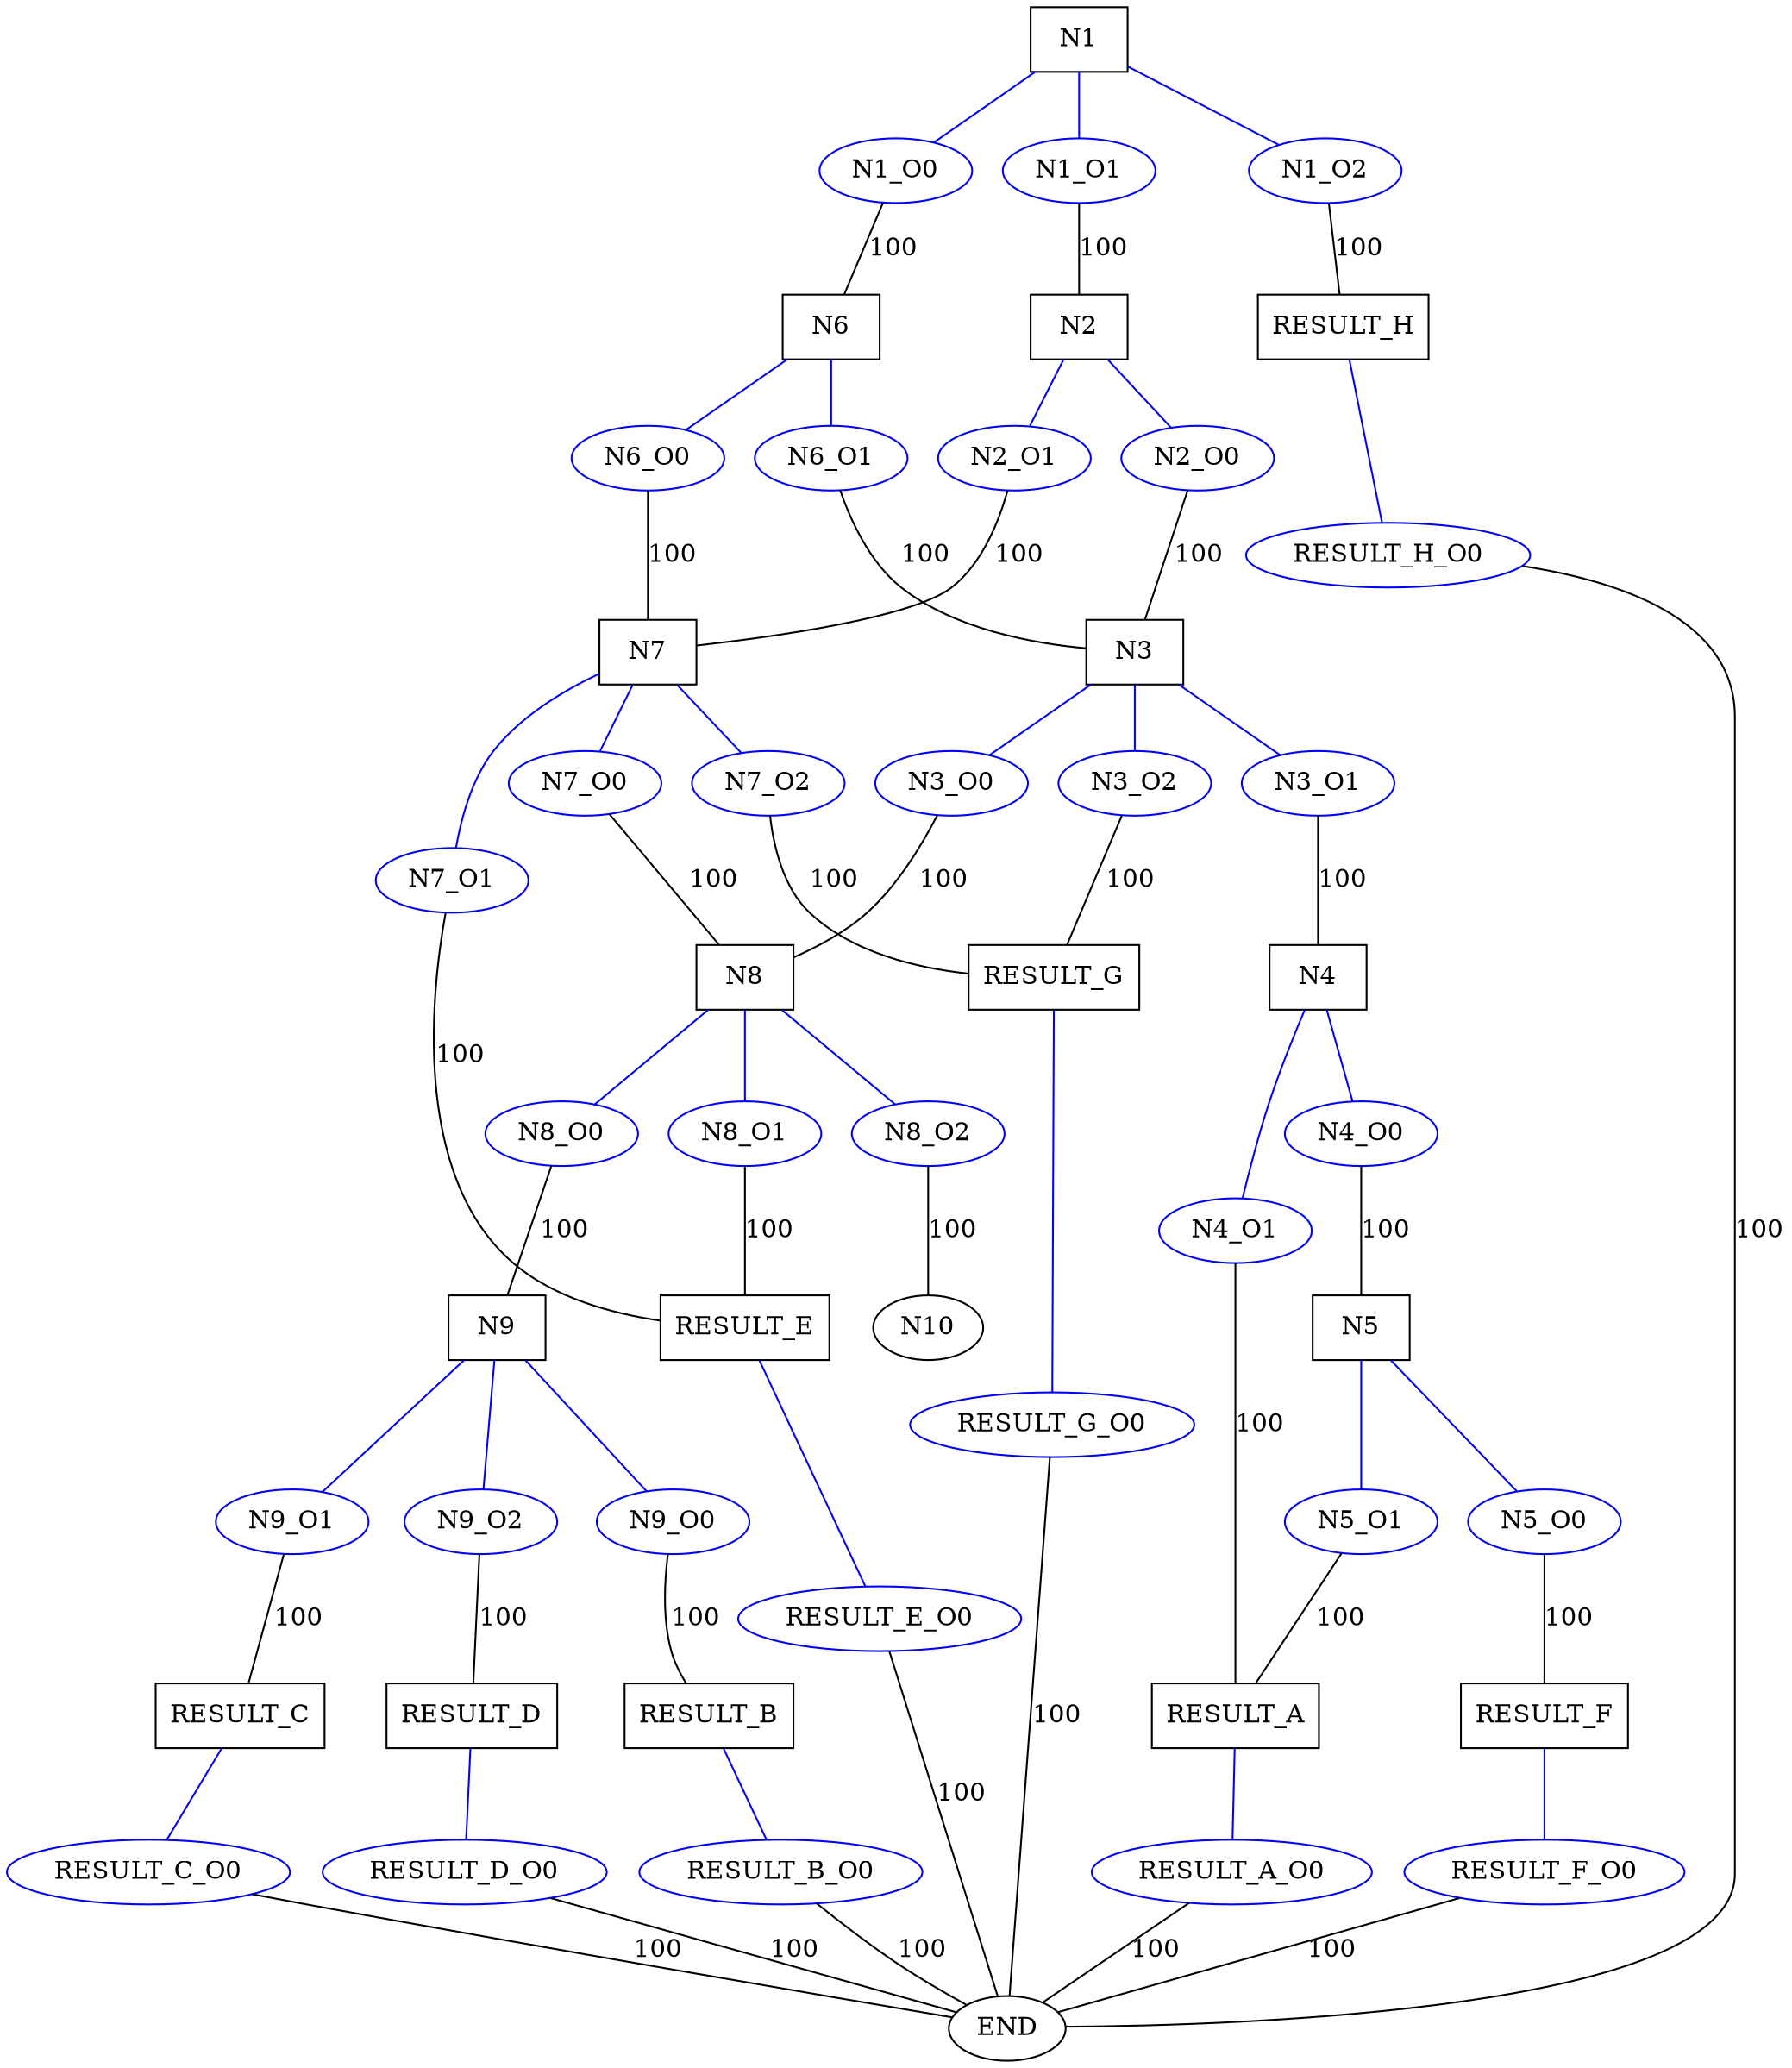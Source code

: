 graph Perspective_of_Principal_Investigator  {
  size="40,40";
  N1 [shape=box];
  N1_O0 [color=blue];
  N1 -- N1_O0 [ color=blue ];
  N1_O0 -- N6 [ label="100" ];
  N1_O1 [color=blue];
  N1 -- N1_O1 [ color=blue ];
  N1_O1 -- N2 [ label="100" ];
  N1_O2 [color=blue];
  N1 -- N1_O2 [ color=blue ];
  N1_O2 -- RESULT_H [ label="100" ];
  N2 [shape=box];
  N2_O0 [color=blue];
  N2 -- N2_O0 [ color=blue ];
  N2_O0 -- N3 [ label="100" ];
  N2_O1 [color=blue];
  N2 -- N2_O1 [ color=blue ];
  N2_O1 -- N7 [ label="100" ];
  N3 [shape=box];
  N3_O0 [color=blue];
  N3 -- N3_O0 [ color=blue ];
  N3_O0 -- N8 [ label="100" ];
  N3_O1 [color=blue];
  N3 -- N3_O1 [ color=blue ];
  N3_O1 -- N4 [ label="100" ];
  N3_O2 [color=blue];
  N3 -- N3_O2 [ color=blue ];
  N3_O2 -- RESULT_G [ label="100" ];
  N4 [shape=box];
  N4_O0 [color=blue];
  N4 -- N4_O0 [ color=blue ];
  N4_O0 -- N5 [ label="100" ];
  N4_O1 [color=blue];
  N4 -- N4_O1 [ color=blue ];
  N4_O1 -- RESULT_A [ label="100" ];
  N5 [shape=box];
  N5_O0 [color=blue];
  N5 -- N5_O0 [ color=blue ];
  N5_O0 -- RESULT_F [ label="100" ];
  N5_O1 [color=blue];
  N5 -- N5_O1 [ color=blue ];
  N5_O1 -- RESULT_A [ label="100" ];
  N6 [shape=box];
  N6_O0 [color=blue];
  N6 -- N6_O0 [ color=blue ];
  N6_O0 -- N7 [ label="100" ];
  N6_O1 [color=blue];
  N6 -- N6_O1 [ color=blue ];
  N6_O1 -- N3 [ label="100" ];
  N7 [shape=box];
  N7_O0 [color=blue];
  N7 -- N7_O0 [ color=blue ];
  N7_O0 -- N8 [ label="100" ];
  N7_O1 [color=blue];
  N7 -- N7_O1 [ color=blue ];
  N7_O1 -- RESULT_E [ label="100" ];
  N7_O2 [color=blue];
  N7 -- N7_O2 [ color=blue ];
  N7_O2 -- RESULT_G [ label="100" ];
  N8 [shape=box];
  N8_O0 [color=blue];
  N8 -- N8_O0 [ color=blue ];
  N8_O0 -- N9 [ label="100" ];
  N8_O1 [color=blue];
  N8 -- N8_O1 [ color=blue ];
  N8_O1 -- RESULT_E [ label="100" ];
  N8_O2 [color=blue];
  N8 -- N8_O2 [ color=blue ];
  N8_O2 -- N10 [ label="100" ];
  N9 [shape=box];
  N9_O0 [color=blue];
  N9 -- N9_O0 [ color=blue ];
  N9_O0 -- RESULT_B [ label="100" ];
  N9_O1 [color=blue];
  N9 -- N9_O1 [ color=blue ];
  N9_O1 -- RESULT_C [ label="100" ];
  N9_O2 [color=blue];
  N9 -- N9_O2 [ color=blue ];
  N9_O2 -- RESULT_D [ label="100" ];
  RESULT_A [shape=box];
  RESULT_A_O0 [color=blue];
  RESULT_A -- RESULT_A_O0 [ color=blue ];
  RESULT_A_O0 -- END [ label="100" ];
  RESULT_B [shape=box];
  RESULT_B_O0 [color=blue];
  RESULT_B -- RESULT_B_O0 [ color=blue ];
  RESULT_B_O0 -- END [ label="100" ];
  RESULT_C [shape=box];
  RESULT_C_O0 [color=blue];
  RESULT_C -- RESULT_C_O0 [ color=blue ];
  RESULT_C_O0 -- END [ label="100" ];
  RESULT_D [shape=box];
  RESULT_D_O0 [color=blue];
  RESULT_D -- RESULT_D_O0 [ color=blue ];
  RESULT_D_O0 -- END [ label="100" ];
  RESULT_E [shape=box];
  RESULT_E_O0 [color=blue];
  RESULT_E -- RESULT_E_O0 [ color=blue ];
  RESULT_E_O0 -- END [ label="100" ];
  RESULT_F [shape=box];
  RESULT_F_O0 [color=blue];
  RESULT_F -- RESULT_F_O0 [ color=blue ];
  RESULT_F_O0 -- END [ label="100" ];
  RESULT_G [shape=box];
  RESULT_G_O0 [color=blue];
  RESULT_G -- RESULT_G_O0 [ color=blue ];
  RESULT_G_O0 -- END [ label="100" ];
  RESULT_H [shape=box];
  RESULT_H_O0 [color=blue];
  RESULT_H -- RESULT_H_O0 [ color=blue ];
  RESULT_H_O0 -- END [ label="100" ];
}
